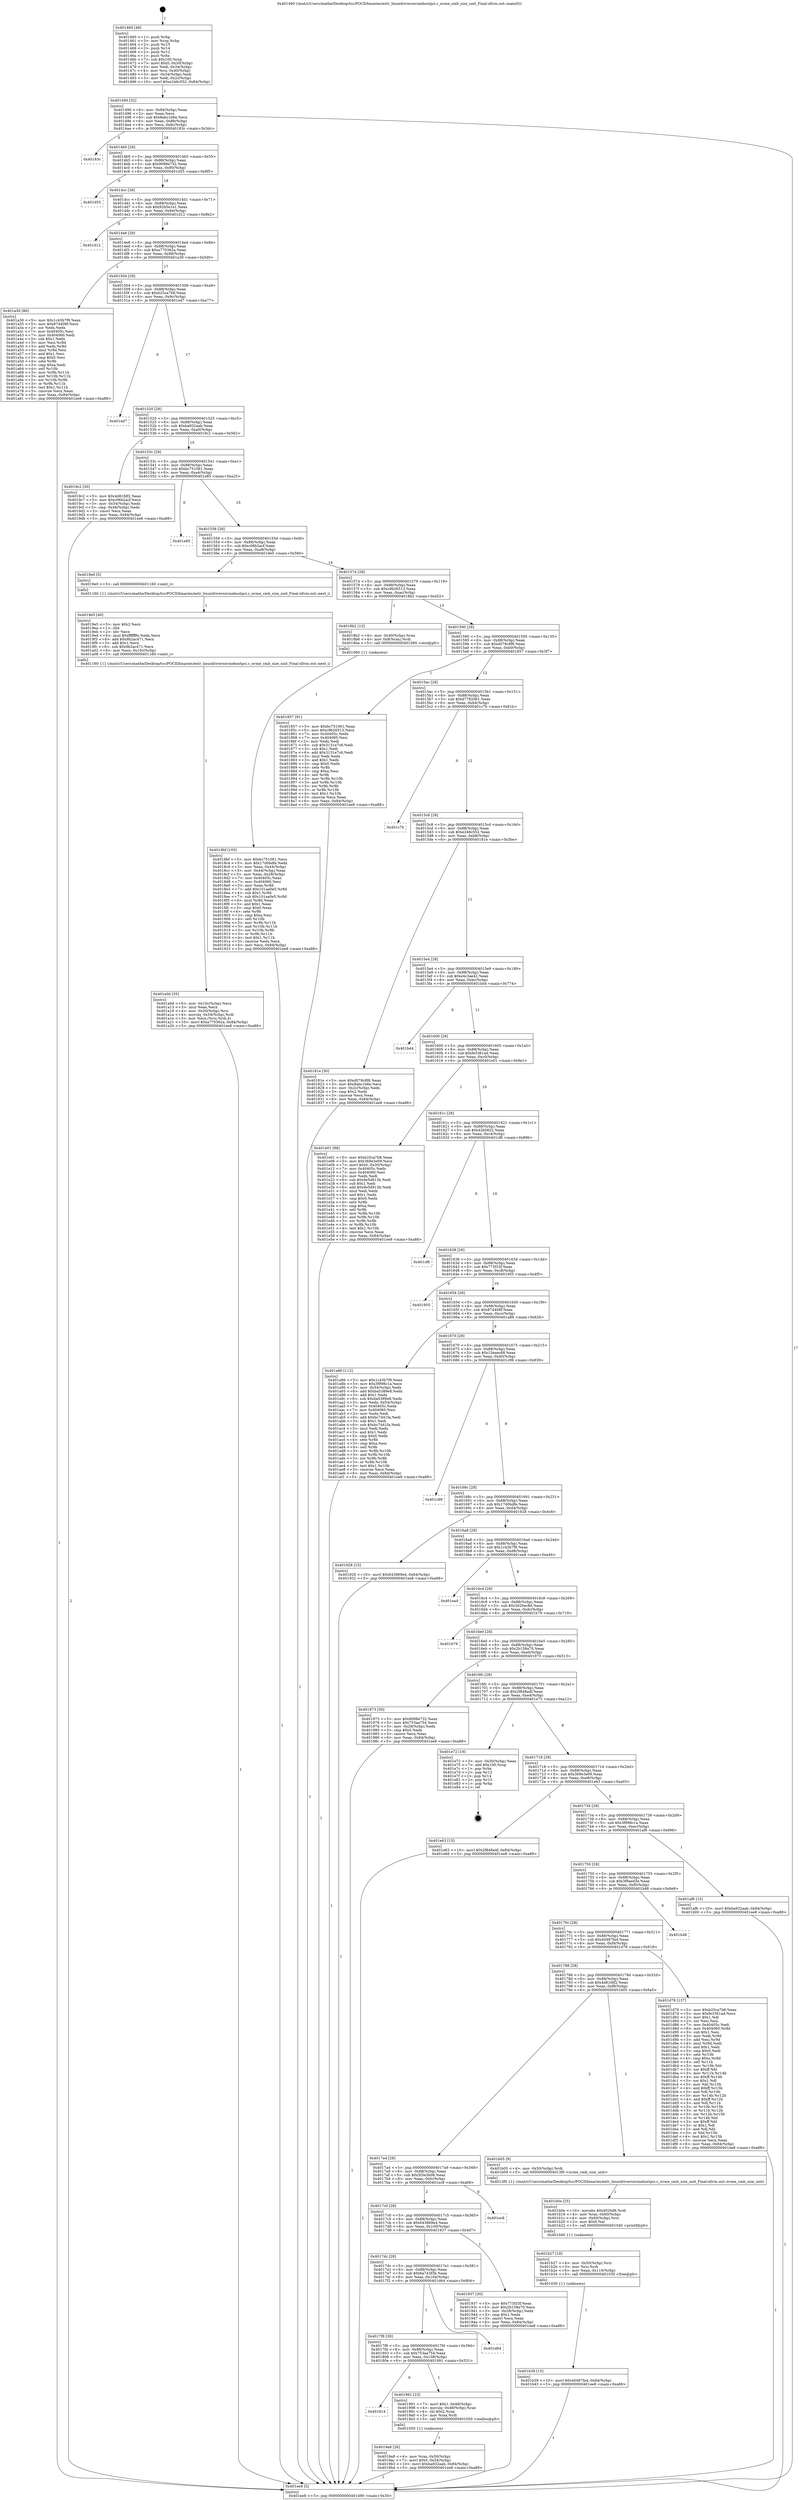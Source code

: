 digraph "0x401460" {
  label = "0x401460 (/mnt/c/Users/mathe/Desktop/tcc/POCII/binaries/extr_linuxdriversnvmehostpci.c_nvme_cmb_size_unit_Final-ollvm.out::main(0))"
  labelloc = "t"
  node[shape=record]

  Entry [label="",width=0.3,height=0.3,shape=circle,fillcolor=black,style=filled]
  "0x401490" [label="{
     0x401490 [32]\l
     | [instrs]\l
     &nbsp;&nbsp;0x401490 \<+6\>: mov -0x84(%rbp),%eax\l
     &nbsp;&nbsp;0x401496 \<+2\>: mov %eax,%ecx\l
     &nbsp;&nbsp;0x401498 \<+6\>: sub $0x8abc1b6e,%ecx\l
     &nbsp;&nbsp;0x40149e \<+6\>: mov %eax,-0x88(%rbp)\l
     &nbsp;&nbsp;0x4014a4 \<+6\>: mov %ecx,-0x8c(%rbp)\l
     &nbsp;&nbsp;0x4014aa \<+6\>: je 000000000040183c \<main+0x3dc\>\l
  }"]
  "0x40183c" [label="{
     0x40183c\l
  }", style=dashed]
  "0x4014b0" [label="{
     0x4014b0 [28]\l
     | [instrs]\l
     &nbsp;&nbsp;0x4014b0 \<+5\>: jmp 00000000004014b5 \<main+0x55\>\l
     &nbsp;&nbsp;0x4014b5 \<+6\>: mov -0x88(%rbp),%eax\l
     &nbsp;&nbsp;0x4014bb \<+5\>: sub $0x9098e732,%eax\l
     &nbsp;&nbsp;0x4014c0 \<+6\>: mov %eax,-0x90(%rbp)\l
     &nbsp;&nbsp;0x4014c6 \<+6\>: je 0000000000401d55 \<main+0x8f5\>\l
  }"]
  Exit [label="",width=0.3,height=0.3,shape=circle,fillcolor=black,style=filled,peripheries=2]
  "0x401d55" [label="{
     0x401d55\l
  }", style=dashed]
  "0x4014cc" [label="{
     0x4014cc [28]\l
     | [instrs]\l
     &nbsp;&nbsp;0x4014cc \<+5\>: jmp 00000000004014d1 \<main+0x71\>\l
     &nbsp;&nbsp;0x4014d1 \<+6\>: mov -0x88(%rbp),%eax\l
     &nbsp;&nbsp;0x4014d7 \<+5\>: sub $0x92b5e1e1,%eax\l
     &nbsp;&nbsp;0x4014dc \<+6\>: mov %eax,-0x94(%rbp)\l
     &nbsp;&nbsp;0x4014e2 \<+6\>: je 0000000000401d12 \<main+0x8b2\>\l
  }"]
  "0x401b39" [label="{
     0x401b39 [15]\l
     | [instrs]\l
     &nbsp;&nbsp;0x401b39 \<+10\>: movl $0x40487fa4,-0x84(%rbp)\l
     &nbsp;&nbsp;0x401b43 \<+5\>: jmp 0000000000401ee8 \<main+0xa88\>\l
  }"]
  "0x401d12" [label="{
     0x401d12\l
  }", style=dashed]
  "0x4014e8" [label="{
     0x4014e8 [28]\l
     | [instrs]\l
     &nbsp;&nbsp;0x4014e8 \<+5\>: jmp 00000000004014ed \<main+0x8d\>\l
     &nbsp;&nbsp;0x4014ed \<+6\>: mov -0x88(%rbp),%eax\l
     &nbsp;&nbsp;0x4014f3 \<+5\>: sub $0xa770362a,%eax\l
     &nbsp;&nbsp;0x4014f8 \<+6\>: mov %eax,-0x98(%rbp)\l
     &nbsp;&nbsp;0x4014fe \<+6\>: je 0000000000401a30 \<main+0x5d0\>\l
  }"]
  "0x401b27" [label="{
     0x401b27 [18]\l
     | [instrs]\l
     &nbsp;&nbsp;0x401b27 \<+4\>: mov -0x50(%rbp),%rsi\l
     &nbsp;&nbsp;0x401b2b \<+3\>: mov %rsi,%rdi\l
     &nbsp;&nbsp;0x401b2e \<+6\>: mov %eax,-0x110(%rbp)\l
     &nbsp;&nbsp;0x401b34 \<+5\>: call 0000000000401030 \<free@plt\>\l
     | [calls]\l
     &nbsp;&nbsp;0x401030 \{1\} (unknown)\l
  }"]
  "0x401a30" [label="{
     0x401a30 [86]\l
     | [instrs]\l
     &nbsp;&nbsp;0x401a30 \<+5\>: mov $0x1c43b7f9,%eax\l
     &nbsp;&nbsp;0x401a35 \<+5\>: mov $0x874408f,%ecx\l
     &nbsp;&nbsp;0x401a3a \<+2\>: xor %edx,%edx\l
     &nbsp;&nbsp;0x401a3c \<+7\>: mov 0x40405c,%esi\l
     &nbsp;&nbsp;0x401a43 \<+7\>: mov 0x404060,%edi\l
     &nbsp;&nbsp;0x401a4a \<+3\>: sub $0x1,%edx\l
     &nbsp;&nbsp;0x401a4d \<+3\>: mov %esi,%r8d\l
     &nbsp;&nbsp;0x401a50 \<+3\>: add %edx,%r8d\l
     &nbsp;&nbsp;0x401a53 \<+4\>: imul %r8d,%esi\l
     &nbsp;&nbsp;0x401a57 \<+3\>: and $0x1,%esi\l
     &nbsp;&nbsp;0x401a5a \<+3\>: cmp $0x0,%esi\l
     &nbsp;&nbsp;0x401a5d \<+4\>: sete %r9b\l
     &nbsp;&nbsp;0x401a61 \<+3\>: cmp $0xa,%edi\l
     &nbsp;&nbsp;0x401a64 \<+4\>: setl %r10b\l
     &nbsp;&nbsp;0x401a68 \<+3\>: mov %r9b,%r11b\l
     &nbsp;&nbsp;0x401a6b \<+3\>: and %r10b,%r11b\l
     &nbsp;&nbsp;0x401a6e \<+3\>: xor %r10b,%r9b\l
     &nbsp;&nbsp;0x401a71 \<+3\>: or %r9b,%r11b\l
     &nbsp;&nbsp;0x401a74 \<+4\>: test $0x1,%r11b\l
     &nbsp;&nbsp;0x401a78 \<+3\>: cmovne %ecx,%eax\l
     &nbsp;&nbsp;0x401a7b \<+6\>: mov %eax,-0x84(%rbp)\l
     &nbsp;&nbsp;0x401a81 \<+5\>: jmp 0000000000401ee8 \<main+0xa88\>\l
  }"]
  "0x401504" [label="{
     0x401504 [28]\l
     | [instrs]\l
     &nbsp;&nbsp;0x401504 \<+5\>: jmp 0000000000401509 \<main+0xa9\>\l
     &nbsp;&nbsp;0x401509 \<+6\>: mov -0x88(%rbp),%eax\l
     &nbsp;&nbsp;0x40150f \<+5\>: sub $0xb25ca7b8,%eax\l
     &nbsp;&nbsp;0x401514 \<+6\>: mov %eax,-0x9c(%rbp)\l
     &nbsp;&nbsp;0x40151a \<+6\>: je 0000000000401ed7 \<main+0xa77\>\l
  }"]
  "0x401b0e" [label="{
     0x401b0e [25]\l
     | [instrs]\l
     &nbsp;&nbsp;0x401b0e \<+10\>: movabs $0x4020d6,%rdi\l
     &nbsp;&nbsp;0x401b18 \<+4\>: mov %rax,-0x60(%rbp)\l
     &nbsp;&nbsp;0x401b1c \<+4\>: mov -0x60(%rbp),%rsi\l
     &nbsp;&nbsp;0x401b20 \<+2\>: mov $0x0,%al\l
     &nbsp;&nbsp;0x401b22 \<+5\>: call 0000000000401040 \<printf@plt\>\l
     | [calls]\l
     &nbsp;&nbsp;0x401040 \{1\} (unknown)\l
  }"]
  "0x401ed7" [label="{
     0x401ed7\l
  }", style=dashed]
  "0x401520" [label="{
     0x401520 [28]\l
     | [instrs]\l
     &nbsp;&nbsp;0x401520 \<+5\>: jmp 0000000000401525 \<main+0xc5\>\l
     &nbsp;&nbsp;0x401525 \<+6\>: mov -0x88(%rbp),%eax\l
     &nbsp;&nbsp;0x40152b \<+5\>: sub $0xba932aab,%eax\l
     &nbsp;&nbsp;0x401530 \<+6\>: mov %eax,-0xa0(%rbp)\l
     &nbsp;&nbsp;0x401536 \<+6\>: je 00000000004019c2 \<main+0x562\>\l
  }"]
  "0x401a0d" [label="{
     0x401a0d [35]\l
     | [instrs]\l
     &nbsp;&nbsp;0x401a0d \<+6\>: mov -0x10c(%rbp),%ecx\l
     &nbsp;&nbsp;0x401a13 \<+3\>: imul %eax,%ecx\l
     &nbsp;&nbsp;0x401a16 \<+4\>: mov -0x50(%rbp),%rsi\l
     &nbsp;&nbsp;0x401a1a \<+4\>: movslq -0x54(%rbp),%rdi\l
     &nbsp;&nbsp;0x401a1e \<+3\>: mov %ecx,(%rsi,%rdi,4)\l
     &nbsp;&nbsp;0x401a21 \<+10\>: movl $0xa770362a,-0x84(%rbp)\l
     &nbsp;&nbsp;0x401a2b \<+5\>: jmp 0000000000401ee8 \<main+0xa88\>\l
  }"]
  "0x4019c2" [label="{
     0x4019c2 [30]\l
     | [instrs]\l
     &nbsp;&nbsp;0x4019c2 \<+5\>: mov $0x4d81fdf2,%eax\l
     &nbsp;&nbsp;0x4019c7 \<+5\>: mov $0xc06b2acf,%ecx\l
     &nbsp;&nbsp;0x4019cc \<+3\>: mov -0x54(%rbp),%edx\l
     &nbsp;&nbsp;0x4019cf \<+3\>: cmp -0x48(%rbp),%edx\l
     &nbsp;&nbsp;0x4019d2 \<+3\>: cmovl %ecx,%eax\l
     &nbsp;&nbsp;0x4019d5 \<+6\>: mov %eax,-0x84(%rbp)\l
     &nbsp;&nbsp;0x4019db \<+5\>: jmp 0000000000401ee8 \<main+0xa88\>\l
  }"]
  "0x40153c" [label="{
     0x40153c [28]\l
     | [instrs]\l
     &nbsp;&nbsp;0x40153c \<+5\>: jmp 0000000000401541 \<main+0xe1\>\l
     &nbsp;&nbsp;0x401541 \<+6\>: mov -0x88(%rbp),%eax\l
     &nbsp;&nbsp;0x401547 \<+5\>: sub $0xbc751061,%eax\l
     &nbsp;&nbsp;0x40154c \<+6\>: mov %eax,-0xa4(%rbp)\l
     &nbsp;&nbsp;0x401552 \<+6\>: je 0000000000401e85 \<main+0xa25\>\l
  }"]
  "0x4019e5" [label="{
     0x4019e5 [40]\l
     | [instrs]\l
     &nbsp;&nbsp;0x4019e5 \<+5\>: mov $0x2,%ecx\l
     &nbsp;&nbsp;0x4019ea \<+1\>: cltd\l
     &nbsp;&nbsp;0x4019eb \<+2\>: idiv %ecx\l
     &nbsp;&nbsp;0x4019ed \<+6\>: imul $0xfffffffe,%edx,%ecx\l
     &nbsp;&nbsp;0x4019f3 \<+6\>: add $0x9b2ac471,%ecx\l
     &nbsp;&nbsp;0x4019f9 \<+3\>: add $0x1,%ecx\l
     &nbsp;&nbsp;0x4019fc \<+6\>: sub $0x9b2ac471,%ecx\l
     &nbsp;&nbsp;0x401a02 \<+6\>: mov %ecx,-0x10c(%rbp)\l
     &nbsp;&nbsp;0x401a08 \<+5\>: call 0000000000401160 \<next_i\>\l
     | [calls]\l
     &nbsp;&nbsp;0x401160 \{1\} (/mnt/c/Users/mathe/Desktop/tcc/POCII/binaries/extr_linuxdriversnvmehostpci.c_nvme_cmb_size_unit_Final-ollvm.out::next_i)\l
  }"]
  "0x401e85" [label="{
     0x401e85\l
  }", style=dashed]
  "0x401558" [label="{
     0x401558 [28]\l
     | [instrs]\l
     &nbsp;&nbsp;0x401558 \<+5\>: jmp 000000000040155d \<main+0xfd\>\l
     &nbsp;&nbsp;0x40155d \<+6\>: mov -0x88(%rbp),%eax\l
     &nbsp;&nbsp;0x401563 \<+5\>: sub $0xc06b2acf,%eax\l
     &nbsp;&nbsp;0x401568 \<+6\>: mov %eax,-0xa8(%rbp)\l
     &nbsp;&nbsp;0x40156e \<+6\>: je 00000000004019e0 \<main+0x580\>\l
  }"]
  "0x4019a8" [label="{
     0x4019a8 [26]\l
     | [instrs]\l
     &nbsp;&nbsp;0x4019a8 \<+4\>: mov %rax,-0x50(%rbp)\l
     &nbsp;&nbsp;0x4019ac \<+7\>: movl $0x0,-0x54(%rbp)\l
     &nbsp;&nbsp;0x4019b3 \<+10\>: movl $0xba932aab,-0x84(%rbp)\l
     &nbsp;&nbsp;0x4019bd \<+5\>: jmp 0000000000401ee8 \<main+0xa88\>\l
  }"]
  "0x4019e0" [label="{
     0x4019e0 [5]\l
     | [instrs]\l
     &nbsp;&nbsp;0x4019e0 \<+5\>: call 0000000000401160 \<next_i\>\l
     | [calls]\l
     &nbsp;&nbsp;0x401160 \{1\} (/mnt/c/Users/mathe/Desktop/tcc/POCII/binaries/extr_linuxdriversnvmehostpci.c_nvme_cmb_size_unit_Final-ollvm.out::next_i)\l
  }"]
  "0x401574" [label="{
     0x401574 [28]\l
     | [instrs]\l
     &nbsp;&nbsp;0x401574 \<+5\>: jmp 0000000000401579 \<main+0x119\>\l
     &nbsp;&nbsp;0x401579 \<+6\>: mov -0x88(%rbp),%eax\l
     &nbsp;&nbsp;0x40157f \<+5\>: sub $0xc9b26513,%eax\l
     &nbsp;&nbsp;0x401584 \<+6\>: mov %eax,-0xac(%rbp)\l
     &nbsp;&nbsp;0x40158a \<+6\>: je 00000000004018b2 \<main+0x452\>\l
  }"]
  "0x401814" [label="{
     0x401814\l
  }", style=dashed]
  "0x4018b2" [label="{
     0x4018b2 [13]\l
     | [instrs]\l
     &nbsp;&nbsp;0x4018b2 \<+4\>: mov -0x40(%rbp),%rax\l
     &nbsp;&nbsp;0x4018b6 \<+4\>: mov 0x8(%rax),%rdi\l
     &nbsp;&nbsp;0x4018ba \<+5\>: call 0000000000401060 \<atoi@plt\>\l
     | [calls]\l
     &nbsp;&nbsp;0x401060 \{1\} (unknown)\l
  }"]
  "0x401590" [label="{
     0x401590 [28]\l
     | [instrs]\l
     &nbsp;&nbsp;0x401590 \<+5\>: jmp 0000000000401595 \<main+0x135\>\l
     &nbsp;&nbsp;0x401595 \<+6\>: mov -0x88(%rbp),%eax\l
     &nbsp;&nbsp;0x40159b \<+5\>: sub $0xd078c8f6,%eax\l
     &nbsp;&nbsp;0x4015a0 \<+6\>: mov %eax,-0xb0(%rbp)\l
     &nbsp;&nbsp;0x4015a6 \<+6\>: je 0000000000401857 \<main+0x3f7\>\l
  }"]
  "0x401991" [label="{
     0x401991 [23]\l
     | [instrs]\l
     &nbsp;&nbsp;0x401991 \<+7\>: movl $0x1,-0x48(%rbp)\l
     &nbsp;&nbsp;0x401998 \<+4\>: movslq -0x48(%rbp),%rax\l
     &nbsp;&nbsp;0x40199c \<+4\>: shl $0x2,%rax\l
     &nbsp;&nbsp;0x4019a0 \<+3\>: mov %rax,%rdi\l
     &nbsp;&nbsp;0x4019a3 \<+5\>: call 0000000000401050 \<malloc@plt\>\l
     | [calls]\l
     &nbsp;&nbsp;0x401050 \{1\} (unknown)\l
  }"]
  "0x401857" [label="{
     0x401857 [91]\l
     | [instrs]\l
     &nbsp;&nbsp;0x401857 \<+5\>: mov $0xbc751061,%eax\l
     &nbsp;&nbsp;0x40185c \<+5\>: mov $0xc9b26513,%ecx\l
     &nbsp;&nbsp;0x401861 \<+7\>: mov 0x40405c,%edx\l
     &nbsp;&nbsp;0x401868 \<+7\>: mov 0x404060,%esi\l
     &nbsp;&nbsp;0x40186f \<+2\>: mov %edx,%edi\l
     &nbsp;&nbsp;0x401871 \<+6\>: sub $0x3131e7c6,%edi\l
     &nbsp;&nbsp;0x401877 \<+3\>: sub $0x1,%edi\l
     &nbsp;&nbsp;0x40187a \<+6\>: add $0x3131e7c6,%edi\l
     &nbsp;&nbsp;0x401880 \<+3\>: imul %edi,%edx\l
     &nbsp;&nbsp;0x401883 \<+3\>: and $0x1,%edx\l
     &nbsp;&nbsp;0x401886 \<+3\>: cmp $0x0,%edx\l
     &nbsp;&nbsp;0x401889 \<+4\>: sete %r8b\l
     &nbsp;&nbsp;0x40188d \<+3\>: cmp $0xa,%esi\l
     &nbsp;&nbsp;0x401890 \<+4\>: setl %r9b\l
     &nbsp;&nbsp;0x401894 \<+3\>: mov %r8b,%r10b\l
     &nbsp;&nbsp;0x401897 \<+3\>: and %r9b,%r10b\l
     &nbsp;&nbsp;0x40189a \<+3\>: xor %r9b,%r8b\l
     &nbsp;&nbsp;0x40189d \<+3\>: or %r8b,%r10b\l
     &nbsp;&nbsp;0x4018a0 \<+4\>: test $0x1,%r10b\l
     &nbsp;&nbsp;0x4018a4 \<+3\>: cmovne %ecx,%eax\l
     &nbsp;&nbsp;0x4018a7 \<+6\>: mov %eax,-0x84(%rbp)\l
     &nbsp;&nbsp;0x4018ad \<+5\>: jmp 0000000000401ee8 \<main+0xa88\>\l
  }"]
  "0x4015ac" [label="{
     0x4015ac [28]\l
     | [instrs]\l
     &nbsp;&nbsp;0x4015ac \<+5\>: jmp 00000000004015b1 \<main+0x151\>\l
     &nbsp;&nbsp;0x4015b1 \<+6\>: mov -0x88(%rbp),%eax\l
     &nbsp;&nbsp;0x4015b7 \<+5\>: sub $0xd7782061,%eax\l
     &nbsp;&nbsp;0x4015bc \<+6\>: mov %eax,-0xb4(%rbp)\l
     &nbsp;&nbsp;0x4015c2 \<+6\>: je 0000000000401c7b \<main+0x81b\>\l
  }"]
  "0x4017f8" [label="{
     0x4017f8 [28]\l
     | [instrs]\l
     &nbsp;&nbsp;0x4017f8 \<+5\>: jmp 00000000004017fd \<main+0x39d\>\l
     &nbsp;&nbsp;0x4017fd \<+6\>: mov -0x88(%rbp),%eax\l
     &nbsp;&nbsp;0x401803 \<+5\>: sub $0x753aa754,%eax\l
     &nbsp;&nbsp;0x401808 \<+6\>: mov %eax,-0x108(%rbp)\l
     &nbsp;&nbsp;0x40180e \<+6\>: je 0000000000401991 \<main+0x531\>\l
  }"]
  "0x401c7b" [label="{
     0x401c7b\l
  }", style=dashed]
  "0x4015c8" [label="{
     0x4015c8 [28]\l
     | [instrs]\l
     &nbsp;&nbsp;0x4015c8 \<+5\>: jmp 00000000004015cd \<main+0x16d\>\l
     &nbsp;&nbsp;0x4015cd \<+6\>: mov -0x88(%rbp),%eax\l
     &nbsp;&nbsp;0x4015d3 \<+5\>: sub $0xe246c552,%eax\l
     &nbsp;&nbsp;0x4015d8 \<+6\>: mov %eax,-0xb8(%rbp)\l
     &nbsp;&nbsp;0x4015de \<+6\>: je 000000000040181e \<main+0x3be\>\l
  }"]
  "0x401d64" [label="{
     0x401d64\l
  }", style=dashed]
  "0x40181e" [label="{
     0x40181e [30]\l
     | [instrs]\l
     &nbsp;&nbsp;0x40181e \<+5\>: mov $0xd078c8f6,%eax\l
     &nbsp;&nbsp;0x401823 \<+5\>: mov $0x8abc1b6e,%ecx\l
     &nbsp;&nbsp;0x401828 \<+3\>: mov -0x2c(%rbp),%edx\l
     &nbsp;&nbsp;0x40182b \<+3\>: cmp $0x2,%edx\l
     &nbsp;&nbsp;0x40182e \<+3\>: cmovne %ecx,%eax\l
     &nbsp;&nbsp;0x401831 \<+6\>: mov %eax,-0x84(%rbp)\l
     &nbsp;&nbsp;0x401837 \<+5\>: jmp 0000000000401ee8 \<main+0xa88\>\l
  }"]
  "0x4015e4" [label="{
     0x4015e4 [28]\l
     | [instrs]\l
     &nbsp;&nbsp;0x4015e4 \<+5\>: jmp 00000000004015e9 \<main+0x189\>\l
     &nbsp;&nbsp;0x4015e9 \<+6\>: mov -0x88(%rbp),%eax\l
     &nbsp;&nbsp;0x4015ef \<+5\>: sub $0xe4c3ae42,%eax\l
     &nbsp;&nbsp;0x4015f4 \<+6\>: mov %eax,-0xbc(%rbp)\l
     &nbsp;&nbsp;0x4015fa \<+6\>: je 0000000000401bd4 \<main+0x774\>\l
  }"]
  "0x401ee8" [label="{
     0x401ee8 [5]\l
     | [instrs]\l
     &nbsp;&nbsp;0x401ee8 \<+5\>: jmp 0000000000401490 \<main+0x30\>\l
  }"]
  "0x401460" [label="{
     0x401460 [48]\l
     | [instrs]\l
     &nbsp;&nbsp;0x401460 \<+1\>: push %rbp\l
     &nbsp;&nbsp;0x401461 \<+3\>: mov %rsp,%rbp\l
     &nbsp;&nbsp;0x401464 \<+2\>: push %r15\l
     &nbsp;&nbsp;0x401466 \<+2\>: push %r14\l
     &nbsp;&nbsp;0x401468 \<+2\>: push %r12\l
     &nbsp;&nbsp;0x40146a \<+1\>: push %rbx\l
     &nbsp;&nbsp;0x40146b \<+7\>: sub $0x100,%rsp\l
     &nbsp;&nbsp;0x401472 \<+7\>: movl $0x0,-0x30(%rbp)\l
     &nbsp;&nbsp;0x401479 \<+3\>: mov %edi,-0x34(%rbp)\l
     &nbsp;&nbsp;0x40147c \<+4\>: mov %rsi,-0x40(%rbp)\l
     &nbsp;&nbsp;0x401480 \<+3\>: mov -0x34(%rbp),%edi\l
     &nbsp;&nbsp;0x401483 \<+3\>: mov %edi,-0x2c(%rbp)\l
     &nbsp;&nbsp;0x401486 \<+10\>: movl $0xe246c552,-0x84(%rbp)\l
  }"]
  "0x4018bf" [label="{
     0x4018bf [105]\l
     | [instrs]\l
     &nbsp;&nbsp;0x4018bf \<+5\>: mov $0xbc751061,%ecx\l
     &nbsp;&nbsp;0x4018c4 \<+5\>: mov $0x17d0bdfe,%edx\l
     &nbsp;&nbsp;0x4018c9 \<+3\>: mov %eax,-0x44(%rbp)\l
     &nbsp;&nbsp;0x4018cc \<+3\>: mov -0x44(%rbp),%eax\l
     &nbsp;&nbsp;0x4018cf \<+3\>: mov %eax,-0x28(%rbp)\l
     &nbsp;&nbsp;0x4018d2 \<+7\>: mov 0x40405c,%eax\l
     &nbsp;&nbsp;0x4018d9 \<+7\>: mov 0x404060,%esi\l
     &nbsp;&nbsp;0x4018e0 \<+3\>: mov %eax,%r8d\l
     &nbsp;&nbsp;0x4018e3 \<+7\>: add $0x101aa0e5,%r8d\l
     &nbsp;&nbsp;0x4018ea \<+4\>: sub $0x1,%r8d\l
     &nbsp;&nbsp;0x4018ee \<+7\>: sub $0x101aa0e5,%r8d\l
     &nbsp;&nbsp;0x4018f5 \<+4\>: imul %r8d,%eax\l
     &nbsp;&nbsp;0x4018f9 \<+3\>: and $0x1,%eax\l
     &nbsp;&nbsp;0x4018fc \<+3\>: cmp $0x0,%eax\l
     &nbsp;&nbsp;0x4018ff \<+4\>: sete %r9b\l
     &nbsp;&nbsp;0x401903 \<+3\>: cmp $0xa,%esi\l
     &nbsp;&nbsp;0x401906 \<+4\>: setl %r10b\l
     &nbsp;&nbsp;0x40190a \<+3\>: mov %r9b,%r11b\l
     &nbsp;&nbsp;0x40190d \<+3\>: and %r10b,%r11b\l
     &nbsp;&nbsp;0x401910 \<+3\>: xor %r10b,%r9b\l
     &nbsp;&nbsp;0x401913 \<+3\>: or %r9b,%r11b\l
     &nbsp;&nbsp;0x401916 \<+4\>: test $0x1,%r11b\l
     &nbsp;&nbsp;0x40191a \<+3\>: cmovne %edx,%ecx\l
     &nbsp;&nbsp;0x40191d \<+6\>: mov %ecx,-0x84(%rbp)\l
     &nbsp;&nbsp;0x401923 \<+5\>: jmp 0000000000401ee8 \<main+0xa88\>\l
  }"]
  "0x4017dc" [label="{
     0x4017dc [28]\l
     | [instrs]\l
     &nbsp;&nbsp;0x4017dc \<+5\>: jmp 00000000004017e1 \<main+0x381\>\l
     &nbsp;&nbsp;0x4017e1 \<+6\>: mov -0x88(%rbp),%eax\l
     &nbsp;&nbsp;0x4017e7 \<+5\>: sub $0x6a743f3b,%eax\l
     &nbsp;&nbsp;0x4017ec \<+6\>: mov %eax,-0x104(%rbp)\l
     &nbsp;&nbsp;0x4017f2 \<+6\>: je 0000000000401d64 \<main+0x904\>\l
  }"]
  "0x401bd4" [label="{
     0x401bd4\l
  }", style=dashed]
  "0x401600" [label="{
     0x401600 [28]\l
     | [instrs]\l
     &nbsp;&nbsp;0x401600 \<+5\>: jmp 0000000000401605 \<main+0x1a5\>\l
     &nbsp;&nbsp;0x401605 \<+6\>: mov -0x88(%rbp),%eax\l
     &nbsp;&nbsp;0x40160b \<+5\>: sub $0xfe3361ad,%eax\l
     &nbsp;&nbsp;0x401610 \<+6\>: mov %eax,-0xc0(%rbp)\l
     &nbsp;&nbsp;0x401616 \<+6\>: je 0000000000401e01 \<main+0x9a1\>\l
  }"]
  "0x401937" [label="{
     0x401937 [30]\l
     | [instrs]\l
     &nbsp;&nbsp;0x401937 \<+5\>: mov $0x773f33f,%eax\l
     &nbsp;&nbsp;0x40193c \<+5\>: mov $0x2b158a70,%ecx\l
     &nbsp;&nbsp;0x401941 \<+3\>: mov -0x28(%rbp),%edx\l
     &nbsp;&nbsp;0x401944 \<+3\>: cmp $0x1,%edx\l
     &nbsp;&nbsp;0x401947 \<+3\>: cmovl %ecx,%eax\l
     &nbsp;&nbsp;0x40194a \<+6\>: mov %eax,-0x84(%rbp)\l
     &nbsp;&nbsp;0x401950 \<+5\>: jmp 0000000000401ee8 \<main+0xa88\>\l
  }"]
  "0x401e01" [label="{
     0x401e01 [98]\l
     | [instrs]\l
     &nbsp;&nbsp;0x401e01 \<+5\>: mov $0xb25ca7b8,%eax\l
     &nbsp;&nbsp;0x401e06 \<+5\>: mov $0x369e3e09,%ecx\l
     &nbsp;&nbsp;0x401e0b \<+7\>: movl $0x0,-0x30(%rbp)\l
     &nbsp;&nbsp;0x401e12 \<+7\>: mov 0x40405c,%edx\l
     &nbsp;&nbsp;0x401e19 \<+7\>: mov 0x404060,%esi\l
     &nbsp;&nbsp;0x401e20 \<+2\>: mov %edx,%edi\l
     &nbsp;&nbsp;0x401e22 \<+6\>: sub $0x9e5d913b,%edi\l
     &nbsp;&nbsp;0x401e28 \<+3\>: sub $0x1,%edi\l
     &nbsp;&nbsp;0x401e2b \<+6\>: add $0x9e5d913b,%edi\l
     &nbsp;&nbsp;0x401e31 \<+3\>: imul %edi,%edx\l
     &nbsp;&nbsp;0x401e34 \<+3\>: and $0x1,%edx\l
     &nbsp;&nbsp;0x401e37 \<+3\>: cmp $0x0,%edx\l
     &nbsp;&nbsp;0x401e3a \<+4\>: sete %r8b\l
     &nbsp;&nbsp;0x401e3e \<+3\>: cmp $0xa,%esi\l
     &nbsp;&nbsp;0x401e41 \<+4\>: setl %r9b\l
     &nbsp;&nbsp;0x401e45 \<+3\>: mov %r8b,%r10b\l
     &nbsp;&nbsp;0x401e48 \<+3\>: and %r9b,%r10b\l
     &nbsp;&nbsp;0x401e4b \<+3\>: xor %r9b,%r8b\l
     &nbsp;&nbsp;0x401e4e \<+3\>: or %r8b,%r10b\l
     &nbsp;&nbsp;0x401e51 \<+4\>: test $0x1,%r10b\l
     &nbsp;&nbsp;0x401e55 \<+3\>: cmovne %ecx,%eax\l
     &nbsp;&nbsp;0x401e58 \<+6\>: mov %eax,-0x84(%rbp)\l
     &nbsp;&nbsp;0x401e5e \<+5\>: jmp 0000000000401ee8 \<main+0xa88\>\l
  }"]
  "0x40161c" [label="{
     0x40161c [28]\l
     | [instrs]\l
     &nbsp;&nbsp;0x40161c \<+5\>: jmp 0000000000401621 \<main+0x1c1\>\l
     &nbsp;&nbsp;0x401621 \<+6\>: mov -0x88(%rbp),%eax\l
     &nbsp;&nbsp;0x401627 \<+5\>: sub $0x42b0822,%eax\l
     &nbsp;&nbsp;0x40162c \<+6\>: mov %eax,-0xc4(%rbp)\l
     &nbsp;&nbsp;0x401632 \<+6\>: je 0000000000401cf6 \<main+0x896\>\l
  }"]
  "0x4017c0" [label="{
     0x4017c0 [28]\l
     | [instrs]\l
     &nbsp;&nbsp;0x4017c0 \<+5\>: jmp 00000000004017c5 \<main+0x365\>\l
     &nbsp;&nbsp;0x4017c5 \<+6\>: mov -0x88(%rbp),%eax\l
     &nbsp;&nbsp;0x4017cb \<+5\>: sub $0x643869e4,%eax\l
     &nbsp;&nbsp;0x4017d0 \<+6\>: mov %eax,-0x100(%rbp)\l
     &nbsp;&nbsp;0x4017d6 \<+6\>: je 0000000000401937 \<main+0x4d7\>\l
  }"]
  "0x401cf6" [label="{
     0x401cf6\l
  }", style=dashed]
  "0x401638" [label="{
     0x401638 [28]\l
     | [instrs]\l
     &nbsp;&nbsp;0x401638 \<+5\>: jmp 000000000040163d \<main+0x1dd\>\l
     &nbsp;&nbsp;0x40163d \<+6\>: mov -0x88(%rbp),%eax\l
     &nbsp;&nbsp;0x401643 \<+5\>: sub $0x773f33f,%eax\l
     &nbsp;&nbsp;0x401648 \<+6\>: mov %eax,-0xc8(%rbp)\l
     &nbsp;&nbsp;0x40164e \<+6\>: je 0000000000401955 \<main+0x4f5\>\l
  }"]
  "0x401ec8" [label="{
     0x401ec8\l
  }", style=dashed]
  "0x401955" [label="{
     0x401955\l
  }", style=dashed]
  "0x401654" [label="{
     0x401654 [28]\l
     | [instrs]\l
     &nbsp;&nbsp;0x401654 \<+5\>: jmp 0000000000401659 \<main+0x1f9\>\l
     &nbsp;&nbsp;0x401659 \<+6\>: mov -0x88(%rbp),%eax\l
     &nbsp;&nbsp;0x40165f \<+5\>: sub $0x874408f,%eax\l
     &nbsp;&nbsp;0x401664 \<+6\>: mov %eax,-0xcc(%rbp)\l
     &nbsp;&nbsp;0x40166a \<+6\>: je 0000000000401a86 \<main+0x626\>\l
  }"]
  "0x4017a4" [label="{
     0x4017a4 [28]\l
     | [instrs]\l
     &nbsp;&nbsp;0x4017a4 \<+5\>: jmp 00000000004017a9 \<main+0x349\>\l
     &nbsp;&nbsp;0x4017a9 \<+6\>: mov -0x88(%rbp),%eax\l
     &nbsp;&nbsp;0x4017af \<+5\>: sub $0x5f3e3b08,%eax\l
     &nbsp;&nbsp;0x4017b4 \<+6\>: mov %eax,-0xfc(%rbp)\l
     &nbsp;&nbsp;0x4017ba \<+6\>: je 0000000000401ec8 \<main+0xa68\>\l
  }"]
  "0x401a86" [label="{
     0x401a86 [112]\l
     | [instrs]\l
     &nbsp;&nbsp;0x401a86 \<+5\>: mov $0x1c43b7f9,%eax\l
     &nbsp;&nbsp;0x401a8b \<+5\>: mov $0x3f998c1a,%ecx\l
     &nbsp;&nbsp;0x401a90 \<+3\>: mov -0x54(%rbp),%edx\l
     &nbsp;&nbsp;0x401a93 \<+6\>: add $0xba5389e8,%edx\l
     &nbsp;&nbsp;0x401a99 \<+3\>: add $0x1,%edx\l
     &nbsp;&nbsp;0x401a9c \<+6\>: sub $0xba5389e8,%edx\l
     &nbsp;&nbsp;0x401aa2 \<+3\>: mov %edx,-0x54(%rbp)\l
     &nbsp;&nbsp;0x401aa5 \<+7\>: mov 0x40405c,%edx\l
     &nbsp;&nbsp;0x401aac \<+7\>: mov 0x404060,%esi\l
     &nbsp;&nbsp;0x401ab3 \<+2\>: mov %edx,%edi\l
     &nbsp;&nbsp;0x401ab5 \<+6\>: add $0xbc7d41fa,%edi\l
     &nbsp;&nbsp;0x401abb \<+3\>: sub $0x1,%edi\l
     &nbsp;&nbsp;0x401abe \<+6\>: sub $0xbc7d41fa,%edi\l
     &nbsp;&nbsp;0x401ac4 \<+3\>: imul %edi,%edx\l
     &nbsp;&nbsp;0x401ac7 \<+3\>: and $0x1,%edx\l
     &nbsp;&nbsp;0x401aca \<+3\>: cmp $0x0,%edx\l
     &nbsp;&nbsp;0x401acd \<+4\>: sete %r8b\l
     &nbsp;&nbsp;0x401ad1 \<+3\>: cmp $0xa,%esi\l
     &nbsp;&nbsp;0x401ad4 \<+4\>: setl %r9b\l
     &nbsp;&nbsp;0x401ad8 \<+3\>: mov %r8b,%r10b\l
     &nbsp;&nbsp;0x401adb \<+3\>: and %r9b,%r10b\l
     &nbsp;&nbsp;0x401ade \<+3\>: xor %r9b,%r8b\l
     &nbsp;&nbsp;0x401ae1 \<+3\>: or %r8b,%r10b\l
     &nbsp;&nbsp;0x401ae4 \<+4\>: test $0x1,%r10b\l
     &nbsp;&nbsp;0x401ae8 \<+3\>: cmovne %ecx,%eax\l
     &nbsp;&nbsp;0x401aeb \<+6\>: mov %eax,-0x84(%rbp)\l
     &nbsp;&nbsp;0x401af1 \<+5\>: jmp 0000000000401ee8 \<main+0xa88\>\l
  }"]
  "0x401670" [label="{
     0x401670 [28]\l
     | [instrs]\l
     &nbsp;&nbsp;0x401670 \<+5\>: jmp 0000000000401675 \<main+0x215\>\l
     &nbsp;&nbsp;0x401675 \<+6\>: mov -0x88(%rbp),%eax\l
     &nbsp;&nbsp;0x40167b \<+5\>: sub $0x15eaec68,%eax\l
     &nbsp;&nbsp;0x401680 \<+6\>: mov %eax,-0xd0(%rbp)\l
     &nbsp;&nbsp;0x401686 \<+6\>: je 0000000000401c99 \<main+0x839\>\l
  }"]
  "0x401b05" [label="{
     0x401b05 [9]\l
     | [instrs]\l
     &nbsp;&nbsp;0x401b05 \<+4\>: mov -0x50(%rbp),%rdi\l
     &nbsp;&nbsp;0x401b09 \<+5\>: call 00000000004013f0 \<nvme_cmb_size_unit\>\l
     | [calls]\l
     &nbsp;&nbsp;0x4013f0 \{1\} (/mnt/c/Users/mathe/Desktop/tcc/POCII/binaries/extr_linuxdriversnvmehostpci.c_nvme_cmb_size_unit_Final-ollvm.out::nvme_cmb_size_unit)\l
  }"]
  "0x401c99" [label="{
     0x401c99\l
  }", style=dashed]
  "0x40168c" [label="{
     0x40168c [28]\l
     | [instrs]\l
     &nbsp;&nbsp;0x40168c \<+5\>: jmp 0000000000401691 \<main+0x231\>\l
     &nbsp;&nbsp;0x401691 \<+6\>: mov -0x88(%rbp),%eax\l
     &nbsp;&nbsp;0x401697 \<+5\>: sub $0x17d0bdfe,%eax\l
     &nbsp;&nbsp;0x40169c \<+6\>: mov %eax,-0xd4(%rbp)\l
     &nbsp;&nbsp;0x4016a2 \<+6\>: je 0000000000401928 \<main+0x4c8\>\l
  }"]
  "0x401788" [label="{
     0x401788 [28]\l
     | [instrs]\l
     &nbsp;&nbsp;0x401788 \<+5\>: jmp 000000000040178d \<main+0x32d\>\l
     &nbsp;&nbsp;0x40178d \<+6\>: mov -0x88(%rbp),%eax\l
     &nbsp;&nbsp;0x401793 \<+5\>: sub $0x4d81fdf2,%eax\l
     &nbsp;&nbsp;0x401798 \<+6\>: mov %eax,-0xf8(%rbp)\l
     &nbsp;&nbsp;0x40179e \<+6\>: je 0000000000401b05 \<main+0x6a5\>\l
  }"]
  "0x401928" [label="{
     0x401928 [15]\l
     | [instrs]\l
     &nbsp;&nbsp;0x401928 \<+10\>: movl $0x643869e4,-0x84(%rbp)\l
     &nbsp;&nbsp;0x401932 \<+5\>: jmp 0000000000401ee8 \<main+0xa88\>\l
  }"]
  "0x4016a8" [label="{
     0x4016a8 [28]\l
     | [instrs]\l
     &nbsp;&nbsp;0x4016a8 \<+5\>: jmp 00000000004016ad \<main+0x24d\>\l
     &nbsp;&nbsp;0x4016ad \<+6\>: mov -0x88(%rbp),%eax\l
     &nbsp;&nbsp;0x4016b3 \<+5\>: sub $0x1c43b7f9,%eax\l
     &nbsp;&nbsp;0x4016b8 \<+6\>: mov %eax,-0xd8(%rbp)\l
     &nbsp;&nbsp;0x4016be \<+6\>: je 0000000000401ea4 \<main+0xa44\>\l
  }"]
  "0x401d78" [label="{
     0x401d78 [137]\l
     | [instrs]\l
     &nbsp;&nbsp;0x401d78 \<+5\>: mov $0xb25ca7b8,%eax\l
     &nbsp;&nbsp;0x401d7d \<+5\>: mov $0xfe3361ad,%ecx\l
     &nbsp;&nbsp;0x401d82 \<+2\>: mov $0x1,%dl\l
     &nbsp;&nbsp;0x401d84 \<+2\>: xor %esi,%esi\l
     &nbsp;&nbsp;0x401d86 \<+7\>: mov 0x40405c,%edi\l
     &nbsp;&nbsp;0x401d8d \<+8\>: mov 0x404060,%r8d\l
     &nbsp;&nbsp;0x401d95 \<+3\>: sub $0x1,%esi\l
     &nbsp;&nbsp;0x401d98 \<+3\>: mov %edi,%r9d\l
     &nbsp;&nbsp;0x401d9b \<+3\>: add %esi,%r9d\l
     &nbsp;&nbsp;0x401d9e \<+4\>: imul %r9d,%edi\l
     &nbsp;&nbsp;0x401da2 \<+3\>: and $0x1,%edi\l
     &nbsp;&nbsp;0x401da5 \<+3\>: cmp $0x0,%edi\l
     &nbsp;&nbsp;0x401da8 \<+4\>: sete %r10b\l
     &nbsp;&nbsp;0x401dac \<+4\>: cmp $0xa,%r8d\l
     &nbsp;&nbsp;0x401db0 \<+4\>: setl %r11b\l
     &nbsp;&nbsp;0x401db4 \<+3\>: mov %r10b,%bl\l
     &nbsp;&nbsp;0x401db7 \<+3\>: xor $0xff,%bl\l
     &nbsp;&nbsp;0x401dba \<+3\>: mov %r11b,%r14b\l
     &nbsp;&nbsp;0x401dbd \<+4\>: xor $0xff,%r14b\l
     &nbsp;&nbsp;0x401dc1 \<+3\>: xor $0x1,%dl\l
     &nbsp;&nbsp;0x401dc4 \<+3\>: mov %bl,%r15b\l
     &nbsp;&nbsp;0x401dc7 \<+4\>: and $0xff,%r15b\l
     &nbsp;&nbsp;0x401dcb \<+3\>: and %dl,%r10b\l
     &nbsp;&nbsp;0x401dce \<+3\>: mov %r14b,%r12b\l
     &nbsp;&nbsp;0x401dd1 \<+4\>: and $0xff,%r12b\l
     &nbsp;&nbsp;0x401dd5 \<+3\>: and %dl,%r11b\l
     &nbsp;&nbsp;0x401dd8 \<+3\>: or %r10b,%r15b\l
     &nbsp;&nbsp;0x401ddb \<+3\>: or %r11b,%r12b\l
     &nbsp;&nbsp;0x401dde \<+3\>: xor %r12b,%r15b\l
     &nbsp;&nbsp;0x401de1 \<+3\>: or %r14b,%bl\l
     &nbsp;&nbsp;0x401de4 \<+3\>: xor $0xff,%bl\l
     &nbsp;&nbsp;0x401de7 \<+3\>: or $0x1,%dl\l
     &nbsp;&nbsp;0x401dea \<+2\>: and %dl,%bl\l
     &nbsp;&nbsp;0x401dec \<+3\>: or %bl,%r15b\l
     &nbsp;&nbsp;0x401def \<+4\>: test $0x1,%r15b\l
     &nbsp;&nbsp;0x401df3 \<+3\>: cmovne %ecx,%eax\l
     &nbsp;&nbsp;0x401df6 \<+6\>: mov %eax,-0x84(%rbp)\l
     &nbsp;&nbsp;0x401dfc \<+5\>: jmp 0000000000401ee8 \<main+0xa88\>\l
  }"]
  "0x401ea4" [label="{
     0x401ea4\l
  }", style=dashed]
  "0x4016c4" [label="{
     0x4016c4 [28]\l
     | [instrs]\l
     &nbsp;&nbsp;0x4016c4 \<+5\>: jmp 00000000004016c9 \<main+0x269\>\l
     &nbsp;&nbsp;0x4016c9 \<+6\>: mov -0x88(%rbp),%eax\l
     &nbsp;&nbsp;0x4016cf \<+5\>: sub $0x2620ec8d,%eax\l
     &nbsp;&nbsp;0x4016d4 \<+6\>: mov %eax,-0xdc(%rbp)\l
     &nbsp;&nbsp;0x4016da \<+6\>: je 0000000000401b79 \<main+0x719\>\l
  }"]
  "0x40176c" [label="{
     0x40176c [28]\l
     | [instrs]\l
     &nbsp;&nbsp;0x40176c \<+5\>: jmp 0000000000401771 \<main+0x311\>\l
     &nbsp;&nbsp;0x401771 \<+6\>: mov -0x88(%rbp),%eax\l
     &nbsp;&nbsp;0x401777 \<+5\>: sub $0x40487fa4,%eax\l
     &nbsp;&nbsp;0x40177c \<+6\>: mov %eax,-0xf4(%rbp)\l
     &nbsp;&nbsp;0x401782 \<+6\>: je 0000000000401d78 \<main+0x918\>\l
  }"]
  "0x401b79" [label="{
     0x401b79\l
  }", style=dashed]
  "0x4016e0" [label="{
     0x4016e0 [28]\l
     | [instrs]\l
     &nbsp;&nbsp;0x4016e0 \<+5\>: jmp 00000000004016e5 \<main+0x285\>\l
     &nbsp;&nbsp;0x4016e5 \<+6\>: mov -0x88(%rbp),%eax\l
     &nbsp;&nbsp;0x4016eb \<+5\>: sub $0x2b158a70,%eax\l
     &nbsp;&nbsp;0x4016f0 \<+6\>: mov %eax,-0xe0(%rbp)\l
     &nbsp;&nbsp;0x4016f6 \<+6\>: je 0000000000401973 \<main+0x513\>\l
  }"]
  "0x401b48" [label="{
     0x401b48\l
  }", style=dashed]
  "0x401973" [label="{
     0x401973 [30]\l
     | [instrs]\l
     &nbsp;&nbsp;0x401973 \<+5\>: mov $0x9098e732,%eax\l
     &nbsp;&nbsp;0x401978 \<+5\>: mov $0x753aa754,%ecx\l
     &nbsp;&nbsp;0x40197d \<+3\>: mov -0x28(%rbp),%edx\l
     &nbsp;&nbsp;0x401980 \<+3\>: cmp $0x0,%edx\l
     &nbsp;&nbsp;0x401983 \<+3\>: cmove %ecx,%eax\l
     &nbsp;&nbsp;0x401986 \<+6\>: mov %eax,-0x84(%rbp)\l
     &nbsp;&nbsp;0x40198c \<+5\>: jmp 0000000000401ee8 \<main+0xa88\>\l
  }"]
  "0x4016fc" [label="{
     0x4016fc [28]\l
     | [instrs]\l
     &nbsp;&nbsp;0x4016fc \<+5\>: jmp 0000000000401701 \<main+0x2a1\>\l
     &nbsp;&nbsp;0x401701 \<+6\>: mov -0x88(%rbp),%eax\l
     &nbsp;&nbsp;0x401707 \<+5\>: sub $0x2f848a4f,%eax\l
     &nbsp;&nbsp;0x40170c \<+6\>: mov %eax,-0xe4(%rbp)\l
     &nbsp;&nbsp;0x401712 \<+6\>: je 0000000000401e72 \<main+0xa12\>\l
  }"]
  "0x401750" [label="{
     0x401750 [28]\l
     | [instrs]\l
     &nbsp;&nbsp;0x401750 \<+5\>: jmp 0000000000401755 \<main+0x2f5\>\l
     &nbsp;&nbsp;0x401755 \<+6\>: mov -0x88(%rbp),%eax\l
     &nbsp;&nbsp;0x40175b \<+5\>: sub $0x3f9aed3e,%eax\l
     &nbsp;&nbsp;0x401760 \<+6\>: mov %eax,-0xf0(%rbp)\l
     &nbsp;&nbsp;0x401766 \<+6\>: je 0000000000401b48 \<main+0x6e8\>\l
  }"]
  "0x401e72" [label="{
     0x401e72 [19]\l
     | [instrs]\l
     &nbsp;&nbsp;0x401e72 \<+3\>: mov -0x30(%rbp),%eax\l
     &nbsp;&nbsp;0x401e75 \<+7\>: add $0x100,%rsp\l
     &nbsp;&nbsp;0x401e7c \<+1\>: pop %rbx\l
     &nbsp;&nbsp;0x401e7d \<+2\>: pop %r12\l
     &nbsp;&nbsp;0x401e7f \<+2\>: pop %r14\l
     &nbsp;&nbsp;0x401e81 \<+2\>: pop %r15\l
     &nbsp;&nbsp;0x401e83 \<+1\>: pop %rbp\l
     &nbsp;&nbsp;0x401e84 \<+1\>: ret\l
  }"]
  "0x401718" [label="{
     0x401718 [28]\l
     | [instrs]\l
     &nbsp;&nbsp;0x401718 \<+5\>: jmp 000000000040171d \<main+0x2bd\>\l
     &nbsp;&nbsp;0x40171d \<+6\>: mov -0x88(%rbp),%eax\l
     &nbsp;&nbsp;0x401723 \<+5\>: sub $0x369e3e09,%eax\l
     &nbsp;&nbsp;0x401728 \<+6\>: mov %eax,-0xe8(%rbp)\l
     &nbsp;&nbsp;0x40172e \<+6\>: je 0000000000401e63 \<main+0xa03\>\l
  }"]
  "0x401af6" [label="{
     0x401af6 [15]\l
     | [instrs]\l
     &nbsp;&nbsp;0x401af6 \<+10\>: movl $0xba932aab,-0x84(%rbp)\l
     &nbsp;&nbsp;0x401b00 \<+5\>: jmp 0000000000401ee8 \<main+0xa88\>\l
  }"]
  "0x401e63" [label="{
     0x401e63 [15]\l
     | [instrs]\l
     &nbsp;&nbsp;0x401e63 \<+10\>: movl $0x2f848a4f,-0x84(%rbp)\l
     &nbsp;&nbsp;0x401e6d \<+5\>: jmp 0000000000401ee8 \<main+0xa88\>\l
  }"]
  "0x401734" [label="{
     0x401734 [28]\l
     | [instrs]\l
     &nbsp;&nbsp;0x401734 \<+5\>: jmp 0000000000401739 \<main+0x2d9\>\l
     &nbsp;&nbsp;0x401739 \<+6\>: mov -0x88(%rbp),%eax\l
     &nbsp;&nbsp;0x40173f \<+5\>: sub $0x3f998c1a,%eax\l
     &nbsp;&nbsp;0x401744 \<+6\>: mov %eax,-0xec(%rbp)\l
     &nbsp;&nbsp;0x40174a \<+6\>: je 0000000000401af6 \<main+0x696\>\l
  }"]
  Entry -> "0x401460" [label=" 1"]
  "0x401490" -> "0x40183c" [label=" 0"]
  "0x401490" -> "0x4014b0" [label=" 18"]
  "0x401e72" -> Exit [label=" 1"]
  "0x4014b0" -> "0x401d55" [label=" 0"]
  "0x4014b0" -> "0x4014cc" [label=" 18"]
  "0x401e63" -> "0x401ee8" [label=" 1"]
  "0x4014cc" -> "0x401d12" [label=" 0"]
  "0x4014cc" -> "0x4014e8" [label=" 18"]
  "0x401e01" -> "0x401ee8" [label=" 1"]
  "0x4014e8" -> "0x401a30" [label=" 1"]
  "0x4014e8" -> "0x401504" [label=" 17"]
  "0x401d78" -> "0x401ee8" [label=" 1"]
  "0x401504" -> "0x401ed7" [label=" 0"]
  "0x401504" -> "0x401520" [label=" 17"]
  "0x401b39" -> "0x401ee8" [label=" 1"]
  "0x401520" -> "0x4019c2" [label=" 2"]
  "0x401520" -> "0x40153c" [label=" 15"]
  "0x401b27" -> "0x401b39" [label=" 1"]
  "0x40153c" -> "0x401e85" [label=" 0"]
  "0x40153c" -> "0x401558" [label=" 15"]
  "0x401b0e" -> "0x401b27" [label=" 1"]
  "0x401558" -> "0x4019e0" [label=" 1"]
  "0x401558" -> "0x401574" [label=" 14"]
  "0x401b05" -> "0x401b0e" [label=" 1"]
  "0x401574" -> "0x4018b2" [label=" 1"]
  "0x401574" -> "0x401590" [label=" 13"]
  "0x401af6" -> "0x401ee8" [label=" 1"]
  "0x401590" -> "0x401857" [label=" 1"]
  "0x401590" -> "0x4015ac" [label=" 12"]
  "0x401a86" -> "0x401ee8" [label=" 1"]
  "0x4015ac" -> "0x401c7b" [label=" 0"]
  "0x4015ac" -> "0x4015c8" [label=" 12"]
  "0x401a0d" -> "0x401ee8" [label=" 1"]
  "0x4015c8" -> "0x40181e" [label=" 1"]
  "0x4015c8" -> "0x4015e4" [label=" 11"]
  "0x40181e" -> "0x401ee8" [label=" 1"]
  "0x401460" -> "0x401490" [label=" 1"]
  "0x401ee8" -> "0x401490" [label=" 17"]
  "0x401857" -> "0x401ee8" [label=" 1"]
  "0x4018b2" -> "0x4018bf" [label=" 1"]
  "0x4018bf" -> "0x401ee8" [label=" 1"]
  "0x4019e5" -> "0x401a0d" [label=" 1"]
  "0x4015e4" -> "0x401bd4" [label=" 0"]
  "0x4015e4" -> "0x401600" [label=" 11"]
  "0x4019c2" -> "0x401ee8" [label=" 2"]
  "0x401600" -> "0x401e01" [label=" 1"]
  "0x401600" -> "0x40161c" [label=" 10"]
  "0x4019a8" -> "0x401ee8" [label=" 1"]
  "0x40161c" -> "0x401cf6" [label=" 0"]
  "0x40161c" -> "0x401638" [label=" 10"]
  "0x4017f8" -> "0x401814" [label=" 0"]
  "0x401638" -> "0x401955" [label=" 0"]
  "0x401638" -> "0x401654" [label=" 10"]
  "0x4017f8" -> "0x401991" [label=" 1"]
  "0x401654" -> "0x401a86" [label=" 1"]
  "0x401654" -> "0x401670" [label=" 9"]
  "0x4017dc" -> "0x4017f8" [label=" 1"]
  "0x401670" -> "0x401c99" [label=" 0"]
  "0x401670" -> "0x40168c" [label=" 9"]
  "0x4017dc" -> "0x401d64" [label=" 0"]
  "0x40168c" -> "0x401928" [label=" 1"]
  "0x40168c" -> "0x4016a8" [label=" 8"]
  "0x401928" -> "0x401ee8" [label=" 1"]
  "0x401973" -> "0x401ee8" [label=" 1"]
  "0x4016a8" -> "0x401ea4" [label=" 0"]
  "0x4016a8" -> "0x4016c4" [label=" 8"]
  "0x401937" -> "0x401ee8" [label=" 1"]
  "0x4016c4" -> "0x401b79" [label=" 0"]
  "0x4016c4" -> "0x4016e0" [label=" 8"]
  "0x4017c0" -> "0x401937" [label=" 1"]
  "0x4016e0" -> "0x401973" [label=" 1"]
  "0x4016e0" -> "0x4016fc" [label=" 7"]
  "0x401991" -> "0x4019a8" [label=" 1"]
  "0x4016fc" -> "0x401e72" [label=" 1"]
  "0x4016fc" -> "0x401718" [label=" 6"]
  "0x4017a4" -> "0x401ec8" [label=" 0"]
  "0x401718" -> "0x401e63" [label=" 1"]
  "0x401718" -> "0x401734" [label=" 5"]
  "0x401a30" -> "0x401ee8" [label=" 1"]
  "0x401734" -> "0x401af6" [label=" 1"]
  "0x401734" -> "0x401750" [label=" 4"]
  "0x4017a4" -> "0x4017c0" [label=" 2"]
  "0x401750" -> "0x401b48" [label=" 0"]
  "0x401750" -> "0x40176c" [label=" 4"]
  "0x4017c0" -> "0x4017dc" [label=" 1"]
  "0x40176c" -> "0x401d78" [label=" 1"]
  "0x40176c" -> "0x401788" [label=" 3"]
  "0x4019e0" -> "0x4019e5" [label=" 1"]
  "0x401788" -> "0x401b05" [label=" 1"]
  "0x401788" -> "0x4017a4" [label=" 2"]
}

